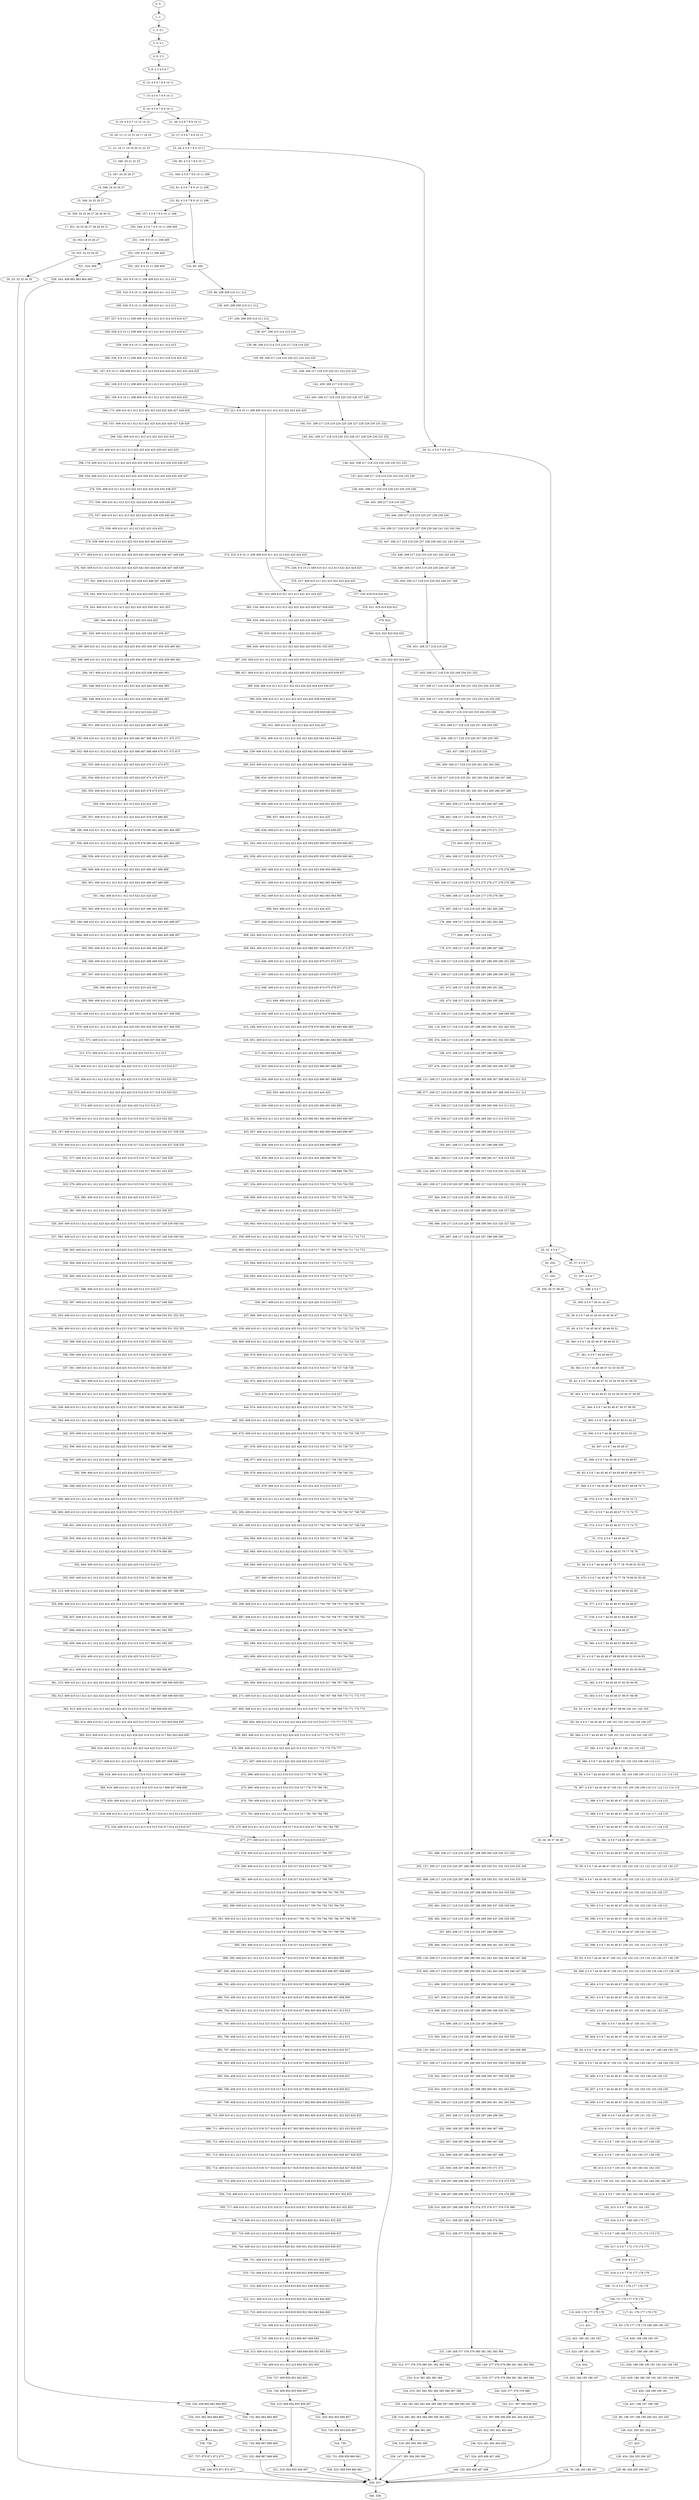 digraph G {
0[label="0, 0: "];
1[label="1, 1: "];
2[label="2, 3: 0 1 "];
3[label="3, 5: 0 1 "];
4[label="4, 6: 2 3 "];
5[label="5, 8: 2 3 4 5 6 7 "];
6[label="6, 13: 4 5 6 7 8 9 10 11 "];
7[label="7, 15: 4 5 6 7 8 9 10 11 "];
8[label="8, 16: 4 5 6 7 8 9 10 11 "];
9[label="9, 19: 4 5 6 7 12 13 14 15 "];
10[label="10, 20: 12 13 14 15 16 17 18 19 "];
11[label="11, 21: 16 17 18 19 20 21 22 23 "];
12[label="12, 346: 20 21 22 23 "];
13[label="13, 347: 24 25 26 27 "];
14[label="14, 348: 24 25 26 27 "];
15[label="15, 349: 24 25 26 27 "];
16[label="16, 350: 24 25 26 27 28 29 30 31 "];
17[label="17, 351: 24 25 26 27 28 29 30 31 "];
18[label="18, 352: 24 25 26 27 "];
19[label="19, 353: 32 33 34 35 "];
20[label="20, 25: 32 33 34 35 "];
21[label="21, 26: 4 5 6 7 8 9 10 11 "];
22[label="22, 27: 4 5 6 7 8 9 10 11 "];
23[label="23, 28: 4 5 6 7 8 9 10 11 "];
24[label="24, 31: 4 5 6 7 8 9 10 11 "];
25[label="25, 32: 4 5 6 7 "];
26[label="26, 354: "];
27[label="27, 355: "];
28[label="28, 356: 36 37 38 39 "];
29[label="29, 36: 36 37 38 39 "];
30[label="30, 37: 4 5 6 7 "];
31[label="31, 357: 4 5 6 7 "];
32[label="32, 358: 4 5 6 7 "];
33[label="33, 359: 4 5 6 7 40 41 42 43 "];
34[label="34, 39: 4 5 6 7 40 41 42 43 44 45 46 47 "];
35[label="35, 40: 4 5 6 7 44 45 46 47 48 49 50 51 "];
36[label="36, 360: 4 5 6 7 44 45 46 47 48 49 50 51 "];
37[label="37, 361: 4 5 6 7 44 45 46 47 "];
38[label="38, 362: 4 5 6 7 44 45 46 47 52 53 54 55 "];
39[label="39, 42: 4 5 6 7 44 45 46 47 52 53 54 55 56 57 58 59 "];
40[label="40, 363: 4 5 6 7 44 45 46 47 52 53 54 55 56 57 58 59 "];
41[label="41, 364: 4 5 6 7 44 45 46 47 56 57 58 59 "];
42[label="42, 365: 4 5 6 7 44 45 46 47 60 61 62 63 "];
43[label="43, 366: 4 5 6 7 44 45 46 47 60 61 62 63 "];
44[label="44, 367: 4 5 6 7 44 45 46 47 "];
45[label="45, 368: 4 5 6 7 44 45 46 47 64 65 66 67 "];
46[label="46, 45: 4 5 6 7 44 45 46 47 64 65 66 67 68 69 70 71 "];
47[label="47, 369: 4 5 6 7 44 45 46 47 64 65 66 67 68 69 70 71 "];
48[label="48, 370: 4 5 6 7 44 45 46 47 68 69 70 71 "];
49[label="49, 371: 4 5 6 7 44 45 46 47 72 73 74 75 "];
50[label="50, 372: 4 5 6 7 44 45 46 47 72 73 74 75 "];
51[label="51, 373: 4 5 6 7 44 45 46 47 "];
52[label="52, 374: 4 5 6 7 44 45 46 47 76 77 78 79 "];
53[label="53, 48: 4 5 6 7 44 45 46 47 76 77 78 79 80 81 82 83 "];
54[label="54, 375: 4 5 6 7 44 45 46 47 76 77 78 79 80 81 82 83 "];
55[label="55, 376: 4 5 6 7 44 45 46 47 80 81 82 83 "];
56[label="56, 377: 4 5 6 7 44 45 46 47 84 85 86 87 "];
57[label="57, 378: 4 5 6 7 44 45 46 47 84 85 86 87 "];
58[label="58, 379: 4 5 6 7 44 45 46 47 "];
59[label="59, 380: 4 5 6 7 44 45 46 47 88 89 90 91 "];
60[label="60, 51: 4 5 6 7 44 45 46 47 88 89 90 91 92 93 94 95 "];
61[label="61, 381: 4 5 6 7 44 45 46 47 88 89 90 91 92 93 94 95 "];
62[label="62, 382: 4 5 6 7 44 45 46 47 92 93 94 95 "];
63[label="63, 383: 4 5 6 7 44 45 46 47 96 97 98 99 "];
64[label="64, 53: 4 5 6 7 44 45 46 47 96 97 98 99 100 101 102 103 "];
65[label="65, 54: 4 5 6 7 44 45 46 47 100 101 102 103 104 105 106 107 "];
66[label="66, 384: 4 5 6 7 44 45 46 47 100 101 102 103 104 105 106 107 "];
67[label="67, 385: 4 5 6 7 44 45 46 47 100 101 102 103 "];
68[label="68, 386: 4 5 6 7 44 45 46 47 100 101 102 103 108 109 110 111 "];
69[label="69, 56: 4 5 6 7 44 45 46 47 100 101 102 103 108 109 110 111 112 113 114 115 "];
70[label="70, 387: 4 5 6 7 44 45 46 47 100 101 102 103 108 109 110 111 112 113 114 115 "];
71[label="71, 388: 4 5 6 7 44 45 46 47 100 101 102 103 112 113 114 115 "];
72[label="72, 389: 4 5 6 7 44 45 46 47 100 101 102 103 116 117 118 119 "];
73[label="73, 390: 4 5 6 7 44 45 46 47 100 101 102 103 116 117 118 119 "];
74[label="74, 391: 4 5 6 7 44 45 46 47 100 101 102 103 "];
75[label="75, 392: 4 5 6 7 44 45 46 47 100 101 102 103 120 121 122 123 "];
76[label="76, 59: 4 5 6 7 44 45 46 47 100 101 102 103 120 121 122 123 124 125 126 127 "];
77[label="77, 393: 4 5 6 7 44 45 46 47 100 101 102 103 120 121 122 123 124 125 126 127 "];
78[label="78, 394: 4 5 6 7 44 45 46 47 100 101 102 103 124 125 126 127 "];
79[label="79, 395: 4 5 6 7 44 45 46 47 100 101 102 103 128 129 130 131 "];
80[label="80, 396: 4 5 6 7 44 45 46 47 100 101 102 103 128 129 130 131 "];
81[label="81, 397: 4 5 6 7 44 45 46 47 100 101 102 103 "];
82[label="82, 398: 4 5 6 7 44 45 46 47 100 101 102 103 132 133 134 135 "];
83[label="83, 62: 4 5 6 7 44 45 46 47 100 101 102 103 132 133 134 135 136 137 138 139 "];
84[label="84, 399: 4 5 6 7 44 45 46 47 100 101 102 103 132 133 134 135 136 137 138 139 "];
85[label="85, 400: 4 5 6 7 44 45 46 47 100 101 102 103 136 137 138 139 "];
86[label="86, 401: 4 5 6 7 44 45 46 47 100 101 102 103 140 141 142 143 "];
87[label="87, 402: 4 5 6 7 44 45 46 47 100 101 102 103 140 141 142 143 "];
88[label="88, 403: 4 5 6 7 44 45 46 47 100 101 102 103 "];
89[label="89, 404: 4 5 6 7 44 45 46 47 100 101 102 103 144 145 146 147 "];
90[label="90, 65: 4 5 6 7 44 45 46 47 100 101 102 103 144 145 146 147 148 149 150 151 "];
91[label="91, 405: 4 5 6 7 44 45 46 47 100 101 102 103 144 145 146 147 148 149 150 151 "];
92[label="92, 406: 4 5 6 7 44 45 46 47 100 101 102 103 148 149 150 151 "];
93[label="93, 407: 4 5 6 7 44 45 46 47 100 101 102 103 152 153 154 155 "];
94[label="94, 408: 4 5 6 7 44 45 46 47 100 101 102 103 152 153 154 155 "];
95[label="95, 409: 4 5 6 7 44 45 46 47 100 101 102 103 "];
96[label="96, 410: 4 5 6 7 100 101 102 103 156 157 158 159 "];
97[label="97, 411: 4 5 6 7 100 101 102 103 156 157 158 159 "];
98[label="98, 412: 4 5 6 7 100 101 102 103 156 157 158 159 "];
99[label="99, 413: 4 5 6 7 100 101 102 103 160 161 162 163 "];
100[label="100, 69: 4 5 6 7 100 101 102 103 160 161 162 163 164 165 166 167 "];
101[label="101, 414: 4 5 6 7 100 101 102 103 164 165 166 167 "];
102[label="102, 415: 4 5 6 7 100 101 102 103 "];
103[label="103, 416: 4 5 6 7 168 169 170 171 "];
104[label="104, 71: 4 5 6 7 168 169 170 171 172 173 174 175 "];
105[label="105, 417: 4 5 6 7 172 173 174 175 "];
106[label="106, 418: 4 5 6 7 "];
107[label="107, 419: 4 5 6 7 176 177 178 179 "];
108[label="108, 72: 4 5 6 7 176 177 178 179 "];
109[label="109, 73: 176 177 178 179 "];
110[label="110, 420: 176 177 178 179 "];
111[label="111, 421: "];
112[label="112, 422: 180 181 182 183 "];
113[label="113, 423: 180 181 182 183 "];
114[label="114, 424: "];
115[label="115, 425: 184 185 186 187 "];
116[label="116, 79: 184 185 186 187 "];
117[label="117, 81: 176 177 178 179 "];
118[label="118, 83: 176 177 178 179 188 189 190 191 "];
119[label="119, 426: 188 189 190 191 "];
120[label="120, 427: 188 189 190 191 "];
121[label="121, 428: 188 189 190 191 192 193 194 195 "];
122[label="122, 429: 188 189 190 191 192 193 194 195 "];
123[label="123, 430: 188 189 190 191 "];
124[label="124, 431: 196 197 198 199 "];
125[label="125, 86: 196 197 198 199 200 201 202 203 "];
126[label="126, 432: 200 201 202 203 "];
127[label="127, 433: "];
128[label="128, 434: 204 205 206 207 "];
129[label="129, 88: 204 205 206 207 "];
130[label="130, 90: 4 5 6 7 8 9 10 11 "];
131[label="131, 340: 4 5 6 7 8 9 10 11 208 "];
132[label="132, 91: 4 5 6 7 8 9 10 11 208 "];
133[label="133, 92: 4 5 6 7 8 9 10 11 208 "];
134[label="134, 95: 208 "];
135[label="135, 96: 208 209 210 211 212 "];
136[label="136, 435: 208 209 210 211 212 "];
137[label="137, 436: 208 209 210 211 212 "];
138[label="138, 437: 208 213 214 215 216 "];
139[label="139, 98: 208 213 214 215 216 217 218 219 220 "];
140[label="140, 99: 208 217 218 219 220 221 222 223 224 "];
141[label="141, 438: 208 217 218 219 220 221 222 223 224 "];
142[label="142, 439: 208 217 218 219 220 "];
143[label="143, 440: 208 217 218 219 220 225 226 227 228 "];
144[label="144, 101: 208 217 218 219 220 225 226 227 228 229 230 231 232 "];
145[label="145, 441: 208 217 218 219 220 225 226 227 228 229 230 231 232 "];
146[label="146, 442: 208 217 218 219 220 229 230 231 232 "];
147[label="147, 443: 208 217 218 219 220 233 234 235 236 "];
148[label="148, 444: 208 217 218 219 220 233 234 235 236 "];
149[label="149, 445: 208 217 218 219 220 "];
150[label="150, 446: 208 217 218 219 220 237 238 239 240 "];
151[label="151, 104: 208 217 218 219 220 237 238 239 240 241 242 243 244 "];
152[label="152, 447: 208 217 218 219 220 237 238 239 240 241 242 243 244 "];
153[label="153, 448: 208 217 218 219 220 241 242 243 244 "];
154[label="154, 449: 208 217 218 219 220 245 246 247 248 "];
155[label="155, 450: 208 217 218 219 220 245 246 247 248 "];
156[label="156, 451: 208 217 218 219 220 "];
157[label="157, 452: 208 217 218 219 220 249 250 251 252 "];
158[label="158, 107: 208 217 218 219 220 249 250 251 252 253 254 255 256 "];
159[label="159, 453: 208 217 218 219 220 249 250 251 252 253 254 255 256 "];
160[label="160, 454: 208 217 218 219 220 253 254 255 256 "];
161[label="161, 455: 208 217 218 219 220 257 258 259 260 "];
162[label="162, 456: 208 217 218 219 220 257 258 259 260 "];
163[label="163, 457: 208 217 218 219 220 "];
164[label="164, 458: 208 217 218 219 220 261 262 263 264 "];
165[label="165, 110: 208 217 218 219 220 261 262 263 264 265 266 267 268 "];
166[label="166, 459: 208 217 218 219 220 261 262 263 264 265 266 267 268 "];
167[label="167, 460: 208 217 218 219 220 265 266 267 268 "];
168[label="168, 461: 208 217 218 219 220 269 270 271 272 "];
169[label="169, 462: 208 217 218 219 220 269 270 271 272 "];
170[label="170, 463: 208 217 218 219 220 "];
171[label="171, 464: 208 217 218 219 220 273 274 275 276 "];
172[label="172, 113: 208 217 218 219 220 273 274 275 276 277 278 279 280 "];
173[label="173, 465: 208 217 218 219 220 273 274 275 276 277 278 279 280 "];
174[label="174, 466: 208 217 218 219 220 277 278 279 280 "];
175[label="175, 467: 208 217 218 219 220 281 282 283 284 "];
176[label="176, 468: 208 217 218 219 220 281 282 283 284 "];
177[label="177, 469: 208 217 218 219 220 "];
178[label="178, 470: 208 217 218 219 220 285 286 287 288 "];
179[label="179, 116: 208 217 218 219 220 285 286 287 288 289 290 291 292 "];
180[label="180, 471: 208 217 218 219 220 285 286 287 288 289 290 291 292 "];
181[label="181, 472: 208 217 218 219 220 289 290 291 292 "];
182[label="182, 473: 208 217 218 219 220 293 294 295 296 "];
183[label="183, 118: 208 217 218 219 220 293 294 295 296 297 298 299 300 "];
184[label="184, 119: 208 217 218 219 220 297 298 299 300 301 302 303 304 "];
185[label="185, 474: 208 217 218 219 220 297 298 299 300 301 302 303 304 "];
186[label="186, 475: 208 217 218 219 220 297 298 299 300 "];
187[label="187, 476: 208 217 218 219 220 297 298 299 300 305 306 307 308 "];
188[label="188, 121: 208 217 218 219 220 297 298 299 300 305 306 307 308 309 310 311 312 "];
189[label="189, 477: 208 217 218 219 220 297 298 299 300 305 306 307 308 309 310 311 312 "];
190[label="190, 478: 208 217 218 219 220 297 298 299 300 309 310 311 312 "];
191[label="191, 479: 208 217 218 219 220 297 298 299 300 313 314 315 316 "];
192[label="192, 480: 208 217 218 219 220 297 298 299 300 313 314 315 316 "];
193[label="193, 481: 208 217 218 219 220 297 298 299 300 "];
194[label="194, 482: 208 217 218 219 220 297 298 299 300 317 318 319 320 "];
195[label="195, 124: 208 217 218 219 220 297 298 299 300 317 318 319 320 321 322 323 324 "];
196[label="196, 483: 208 217 218 219 220 297 298 299 300 317 318 319 320 321 322 323 324 "];
197[label="197, 484: 208 217 218 219 220 297 298 299 300 321 322 323 324 "];
198[label="198, 485: 208 217 218 219 220 297 298 299 300 325 326 327 328 "];
199[label="199, 486: 208 217 218 219 220 297 298 299 300 325 326 327 328 "];
200[label="200, 487: 208 217 218 219 220 297 298 299 300 "];
201[label="201, 488: 208 217 218 219 220 297 298 299 300 329 330 331 332 "];
202[label="202, 127: 208 217 218 219 220 297 298 299 300 329 330 331 332 333 334 335 336 "];
203[label="203, 489: 208 217 218 219 220 297 298 299 300 329 330 331 332 333 334 335 336 "];
204[label="204, 490: 208 217 218 219 220 297 298 299 300 333 334 335 336 "];
205[label="205, 491: 208 217 218 219 220 297 298 299 300 337 338 339 340 "];
206[label="206, 492: 208 217 218 219 220 297 298 299 300 337 338 339 340 "];
207[label="207, 493: 208 217 218 219 220 297 298 299 300 "];
208[label="208, 494: 208 217 218 219 220 297 298 299 300 341 342 343 344 "];
209[label="209, 130: 208 217 218 219 220 297 298 299 300 341 342 343 344 345 346 347 348 "];
210[label="210, 495: 208 217 218 219 220 297 298 299 300 341 342 343 344 345 346 347 348 "];
211[label="211, 496: 208 217 218 219 220 297 298 299 300 345 346 347 348 "];
212[label="212, 497: 208 217 218 219 220 297 298 299 300 349 350 351 352 "];
213[label="213, 498: 208 217 218 219 220 297 298 299 300 349 350 351 352 "];
214[label="214, 499: 208 217 218 219 220 297 298 299 300 "];
215[label="215, 500: 208 217 218 219 220 297 298 299 300 353 354 355 356 "];
216[label="216, 133: 208 217 218 219 220 297 298 299 300 353 354 355 356 357 358 359 360 "];
217[label="217, 501: 208 217 218 219 220 297 298 299 300 353 354 355 356 357 358 359 360 "];
218[label="218, 502: 208 217 218 219 220 297 298 299 300 357 358 359 360 "];
219[label="219, 503: 208 217 218 219 220 297 298 299 300 361 362 363 364 "];
220[label="220, 504: 208 217 218 219 220 297 298 299 300 361 362 363 364 "];
221[label="221, 505: 208 217 218 219 220 297 298 299 300 "];
222[label="222, 506: 208 297 298 299 300 365 366 367 368 "];
223[label="223, 507: 208 297 298 299 300 365 366 367 368 "];
224[label="224, 508: 208 297 298 299 300 365 366 367 368 "];
225[label="225, 509: 208 297 298 299 300 369 370 371 372 "];
226[label="226, 137: 208 297 298 299 300 369 370 371 372 373 374 375 376 "];
227[label="227, 341: 208 297 298 299 300 373 374 375 376 377 378 379 380 "];
228[label="228, 510: 208 297 298 299 300 373 374 375 376 377 378 379 380 "];
229[label="229, 511: 208 297 298 299 300 377 378 379 380 "];
230[label="230, 512: 208 377 378 379 380 381 382 383 384 "];
231[label="231, 139: 208 377 378 379 380 381 382 383 384 "];
232[label="232, 513: 377 378 379 380 381 382 383 384 "];
233[label="233, 514: 381 382 383 384 "];
234[label="234, 515: 381 382 383 384 385 386 387 388 "];
235[label="235, 144: 381 382 383 384 385 386 387 388 389 390 391 392 "];
236[label="236, 516: 381 382 383 384 389 390 391 392 "];
237[label="237, 517: 389 390 391 392 "];
238[label="238, 518: 393 394 395 396 "];
239[label="239, 147: 393 394 395 396 "];
240[label="240, 149: 377 378 379 380 381 382 383 384 "];
241[label="241, 519: 377 378 379 380 381 382 383 384 "];
242[label="242, 520: 377 378 379 380 "];
243[label="243, 521: 397 398 399 400 "];
244[label="244, 153: 397 398 399 400 401 402 403 404 "];
245[label="245, 522: 401 402 403 404 "];
246[label="246, 523: 401 402 403 404 "];
247[label="247, 524: 405 406 407 408 "];
248[label="248, 155: 405 406 407 408 "];
249[label="249, 157: 4 5 6 7 8 9 10 11 208 "];
250[label="250, 344: 4 5 6 7 8 9 10 11 208 409 "];
251[label="251, 158: 8 9 10 11 208 409 "];
252[label="252, 159: 8 9 10 11 208 409 "];
253[label="253, 162: 8 9 10 11 208 409 "];
254[label="254, 163: 8 9 10 11 208 409 410 411 412 413 "];
255[label="255, 525: 8 9 10 11 208 409 410 411 412 413 "];
256[label="256, 526: 8 9 10 11 208 409 410 411 412 413 "];
257[label="257, 527: 8 9 10 11 208 409 410 411 412 413 414 415 416 417 "];
258[label="258, 528: 8 9 10 11 208 409 410 411 412 413 414 415 416 417 "];
259[label="259, 529: 8 9 10 11 208 409 410 411 412 413 "];
260[label="260, 530: 8 9 10 11 208 409 410 411 412 413 418 419 420 421 "];
261[label="261, 167: 8 9 10 11 208 409 410 411 412 413 418 419 420 421 422 423 424 425 "];
262[label="262, 168: 8 9 10 11 208 409 410 411 412 413 422 423 424 425 "];
263[label="263, 169: 8 9 10 11 208 409 410 411 412 413 422 423 424 425 "];
264[label="264, 172: 409 410 411 412 413 422 423 424 425 426 427 428 429 "];
265[label="265, 531: 409 410 411 412 413 422 423 424 425 426 427 428 429 "];
266[label="266, 532: 409 410 411 412 413 422 423 424 425 "];
267[label="267, 533: 409 410 411 412 413 422 423 424 425 430 431 432 433 "];
268[label="268, 174: 409 410 411 412 413 422 423 424 425 430 431 432 433 434 435 436 437 "];
269[label="269, 534: 409 410 411 412 413 422 423 424 425 430 431 432 433 434 435 436 437 "];
270[label="270, 535: 409 410 411 412 413 422 423 424 425 434 435 436 437 "];
271[label="271, 536: 409 410 411 412 413 422 423 424 425 438 439 440 441 "];
272[label="272, 537: 409 410 411 412 413 422 423 424 425 438 439 440 441 "];
273[label="273, 538: 409 410 411 412 413 422 423 424 425 "];
274[label="274, 539: 409 410 411 412 413 422 423 424 425 442 443 444 445 "];
275[label="275, 177: 409 410 411 412 413 422 423 424 425 442 443 444 445 446 447 448 449 "];
276[label="276, 540: 409 410 411 412 413 422 423 424 425 442 443 444 445 446 447 448 449 "];
277[label="277, 541: 409 410 411 412 413 422 423 424 425 446 447 448 449 "];
278[label="278, 542: 409 410 411 412 413 422 423 424 425 450 451 452 453 "];
279[label="279, 543: 409 410 411 412 413 422 423 424 425 450 451 452 453 "];
280[label="280, 544: 409 410 411 412 413 422 423 424 425 "];
281[label="281, 545: 409 410 411 412 413 422 423 424 425 454 455 456 457 "];
282[label="282, 180: 409 410 411 412 413 422 423 424 425 454 455 456 457 458 459 460 461 "];
283[label="283, 546: 409 410 411 412 413 422 423 424 425 454 455 456 457 458 459 460 461 "];
284[label="284, 547: 409 410 411 412 413 422 423 424 425 458 459 460 461 "];
285[label="285, 548: 409 410 411 412 413 422 423 424 425 462 463 464 465 "];
286[label="286, 549: 409 410 411 412 413 422 423 424 425 462 463 464 465 "];
287[label="287, 550: 409 410 411 412 413 422 423 424 425 "];
288[label="288, 551: 409 410 411 412 413 422 423 424 425 466 467 468 469 "];
289[label="289, 183: 409 410 411 412 413 422 423 424 425 466 467 468 469 470 471 472 473 "];
290[label="290, 552: 409 410 411 412 413 422 423 424 425 466 467 468 469 470 471 472 473 "];
291[label="291, 553: 409 410 411 412 413 422 423 424 425 470 471 472 473 "];
292[label="292, 554: 409 410 411 412 413 422 423 424 425 474 475 476 477 "];
293[label="293, 555: 409 410 411 412 413 422 423 424 425 474 475 476 477 "];
294[label="294, 556: 409 410 411 412 413 422 423 424 425 "];
295[label="295, 557: 409 410 411 412 413 422 423 424 425 478 479 480 481 "];
296[label="296, 186: 409 410 411 412 413 422 423 424 425 478 479 480 481 482 483 484 485 "];
297[label="297, 558: 409 410 411 412 413 422 423 424 425 478 479 480 481 482 483 484 485 "];
298[label="298, 559: 409 410 411 412 413 422 423 424 425 482 483 484 485 "];
299[label="299, 560: 409 410 411 412 413 422 423 424 425 486 487 488 489 "];
300[label="300, 561: 409 410 411 412 413 422 423 424 425 486 487 488 489 "];
301[label="301, 562: 409 410 411 412 413 422 423 424 425 "];
302[label="302, 563: 409 410 411 412 413 422 423 424 425 490 491 492 493 "];
303[label="303, 189: 409 410 411 412 413 422 423 424 425 490 491 492 493 494 495 496 497 "];
304[label="304, 564: 409 410 411 412 413 422 423 424 425 490 491 492 493 494 495 496 497 "];
305[label="305, 565: 409 410 411 412 413 422 423 424 425 494 495 496 497 "];
306[label="306, 566: 409 410 411 412 413 422 423 424 425 498 499 500 501 "];
307[label="307, 567: 409 410 411 412 413 422 423 424 425 498 499 500 501 "];
308[label="308, 568: 409 410 411 412 413 422 423 424 425 "];
309[label="309, 569: 409 410 411 412 413 422 423 424 425 502 503 504 505 "];
310[label="310, 192: 409 410 411 412 413 422 423 424 425 502 503 504 505 506 507 508 509 "];
311[label="311, 570: 409 410 411 412 413 422 423 424 425 502 503 504 505 506 507 508 509 "];
312[label="312, 571: 409 410 411 412 413 422 423 424 425 506 507 508 509 "];
313[label="313, 572: 409 410 411 412 413 422 423 424 425 510 511 512 513 "];
314[label="314, 194: 409 410 411 412 413 422 423 424 425 510 511 512 513 514 515 516 517 "];
315[label="315, 195: 409 410 411 412 413 422 423 424 425 514 515 516 517 518 519 520 521 "];
316[label="316, 573: 409 410 411 412 413 422 423 424 425 514 515 516 517 518 519 520 521 "];
317[label="317, 574: 409 410 411 412 413 422 423 424 425 514 515 516 517 "];
318[label="318, 575: 409 410 411 412 413 422 423 424 425 514 515 516 517 522 523 524 525 "];
319[label="319, 197: 409 410 411 412 413 422 423 424 425 514 515 516 517 522 523 524 525 526 527 528 529 "];
320[label="320, 576: 409 410 411 412 413 422 423 424 425 514 515 516 517 522 523 524 525 526 527 528 529 "];
321[label="321, 577: 409 410 411 412 413 422 423 424 425 514 515 516 517 526 527 528 529 "];
322[label="322, 578: 409 410 411 412 413 422 423 424 425 514 515 516 517 530 531 532 533 "];
323[label="323, 579: 409 410 411 412 413 422 423 424 425 514 515 516 517 530 531 532 533 "];
324[label="324, 580: 409 410 411 412 413 422 423 424 425 514 515 516 517 "];
325[label="325, 581: 409 410 411 412 413 422 423 424 425 514 515 516 517 534 535 536 537 "];
326[label="326, 200: 409 410 411 412 413 422 423 424 425 514 515 516 517 534 535 536 537 538 539 540 541 "];
327[label="327, 582: 409 410 411 412 413 422 423 424 425 514 515 516 517 534 535 536 537 538 539 540 541 "];
328[label="328, 583: 409 410 411 412 413 422 423 424 425 514 515 516 517 538 539 540 541 "];
329[label="329, 584: 409 410 411 412 413 422 423 424 425 514 515 516 517 542 543 544 545 "];
330[label="330, 585: 409 410 411 412 413 422 423 424 425 514 515 516 517 542 543 544 545 "];
331[label="331, 586: 409 410 411 412 413 422 423 424 425 514 515 516 517 "];
332[label="332, 587: 409 410 411 412 413 422 423 424 425 514 515 516 517 546 547 548 549 "];
333[label="333, 203: 409 410 411 412 413 422 423 424 425 514 515 516 517 546 547 548 549 550 551 552 553 "];
334[label="334, 588: 409 410 411 412 413 422 423 424 425 514 515 516 517 546 547 548 549 550 551 552 553 "];
335[label="335, 589: 409 410 411 412 413 422 423 424 425 514 515 516 517 550 551 552 553 "];
336[label="336, 590: 409 410 411 412 413 422 423 424 425 514 515 516 517 554 555 556 557 "];
337[label="337, 591: 409 410 411 412 413 422 423 424 425 514 515 516 517 554 555 556 557 "];
338[label="338, 592: 409 410 411 412 413 422 423 424 425 514 515 516 517 "];
339[label="339, 593: 409 410 411 412 413 422 423 424 425 514 515 516 517 558 559 560 561 "];
340[label="340, 206: 409 410 411 412 413 422 423 424 425 514 515 516 517 558 559 560 561 562 563 564 565 "];
341[label="341, 594: 409 410 411 412 413 422 423 424 425 514 515 516 517 558 559 560 561 562 563 564 565 "];
342[label="342, 595: 409 410 411 412 413 422 423 424 425 514 515 516 517 562 563 564 565 "];
343[label="343, 596: 409 410 411 412 413 422 423 424 425 514 515 516 517 566 567 568 569 "];
344[label="344, 597: 409 410 411 412 413 422 423 424 425 514 515 516 517 566 567 568 569 "];
345[label="345, 598: 409 410 411 412 413 422 423 424 425 514 515 516 517 "];
346[label="346, 599: 409 410 411 412 413 422 423 424 425 514 515 516 517 570 571 572 573 "];
347[label="347, 209: 409 410 411 412 413 422 423 424 425 514 515 516 517 570 571 572 573 574 575 576 577 "];
348[label="348, 600: 409 410 411 412 413 422 423 424 425 514 515 516 517 570 571 572 573 574 575 576 577 "];
349[label="349, 601: 409 410 411 412 413 422 423 424 425 514 515 516 517 574 575 576 577 "];
350[label="350, 602: 409 410 411 412 413 422 423 424 425 514 515 516 517 578 579 580 581 "];
351[label="351, 603: 409 410 411 412 413 422 423 424 425 514 515 516 517 578 579 580 581 "];
352[label="352, 604: 409 410 411 412 413 422 423 424 425 514 515 516 517 "];
353[label="353, 605: 409 410 411 412 413 422 423 424 425 514 515 516 517 582 583 584 585 "];
354[label="354, 212: 409 410 411 412 413 422 423 424 425 514 515 516 517 582 583 584 585 586 587 588 589 "];
355[label="355, 606: 409 410 411 412 413 422 423 424 425 514 515 516 517 582 583 584 585 586 587 588 589 "];
356[label="356, 607: 409 410 411 412 413 422 423 424 425 514 515 516 517 586 587 588 589 "];
357[label="357, 608: 409 410 411 412 413 422 423 424 425 514 515 516 517 590 591 592 593 "];
358[label="358, 609: 409 410 411 412 413 422 423 424 425 514 515 516 517 590 591 592 593 "];
359[label="359, 610: 409 410 411 412 413 422 423 424 425 514 515 516 517 "];
360[label="360, 611: 409 410 411 412 413 422 423 424 425 514 515 516 517 594 595 596 597 "];
361[label="361, 215: 409 410 411 412 413 422 423 424 425 514 515 516 517 594 595 596 597 598 599 600 601 "];
362[label="362, 612: 409 410 411 412 413 422 423 424 425 514 515 516 517 594 595 596 597 598 599 600 601 "];
363[label="363, 613: 409 410 411 412 413 422 423 424 425 514 515 516 517 598 599 600 601 "];
364[label="364, 614: 409 410 411 412 413 422 423 424 425 514 515 516 517 602 603 604 605 "];
365[label="365, 615: 409 410 411 412 413 422 423 424 425 514 515 516 517 602 603 604 605 "];
366[label="366, 616: 409 410 411 412 413 422 423 424 425 514 515 516 517 "];
367[label="367, 617: 409 410 411 412 413 514 515 516 517 606 607 608 609 "];
368[label="368, 618: 409 410 411 412 413 514 515 516 517 606 607 608 609 "];
369[label="369, 619: 409 410 411 412 413 514 515 516 517 606 607 608 609 "];
370[label="370, 620: 409 410 411 412 413 514 515 516 517 610 611 612 613 "];
371[label="371, 219: 409 410 411 412 413 514 515 516 517 610 611 612 613 614 615 616 617 "];
372[label="372, 220: 409 410 411 412 413 514 515 516 517 614 615 616 617 "];
373[label="373, 221: 8 9 10 11 208 409 410 411 412 413 422 423 424 425 "];
374[label="374, 223: 8 9 10 11 208 409 410 411 412 413 422 423 424 425 "];
375[label="375, 226: 8 9 10 11 409 410 411 412 413 422 423 424 425 "];
376[label="376, 227: 409 410 411 412 413 422 423 424 425 "];
377[label="377, 230: 618 619 620 621 "];
378[label="378, 621: 618 619 620 621 "];
379[label="379, 622: "];
380[label="380, 623: 622 623 624 625 "];
381[label="381, 232: 622 623 624 625 "];
382[label="382, 233: 409 410 411 412 413 422 423 424 425 "];
383[label="383, 234: 409 410 411 412 413 422 423 424 425 626 627 628 629 "];
384[label="384, 624: 409 410 411 412 413 422 423 424 425 626 627 628 629 "];
385[label="385, 625: 409 410 411 412 413 422 423 424 425 "];
386[label="386, 626: 409 410 411 412 413 422 423 424 425 630 631 632 633 "];
387[label="387, 236: 409 410 411 412 413 422 423 424 425 630 631 632 633 634 635 636 637 "];
388[label="388, 627: 409 410 411 412 413 422 423 424 425 630 631 632 633 634 635 636 637 "];
389[label="389, 628: 409 410 411 412 413 422 423 424 425 634 635 636 637 "];
390[label="390, 629: 409 410 411 412 413 422 423 424 425 638 639 640 641 "];
391[label="391, 630: 409 410 411 412 413 422 423 424 425 638 639 640 641 "];
392[label="392, 631: 409 410 411 412 413 422 423 424 425 "];
393[label="393, 632: 409 410 411 412 413 422 423 424 425 642 643 644 645 "];
394[label="394, 239: 409 410 411 412 413 422 423 424 425 642 643 644 645 646 647 648 649 "];
395[label="395, 633: 409 410 411 412 413 422 423 424 425 642 643 644 645 646 647 648 649 "];
396[label="396, 634: 409 410 411 412 413 422 423 424 425 646 647 648 649 "];
397[label="397, 635: 409 410 411 412 413 422 423 424 425 650 651 652 653 "];
398[label="398, 636: 409 410 411 412 413 422 423 424 425 650 651 652 653 "];
399[label="399, 637: 409 410 411 412 413 422 423 424 425 "];
400[label="400, 638: 409 410 411 412 413 422 423 424 425 654 655 656 657 "];
401[label="401, 242: 409 410 411 412 413 422 423 424 425 654 655 656 657 658 659 660 661 "];
402[label="402, 639: 409 410 411 412 413 422 423 424 425 654 655 656 657 658 659 660 661 "];
403[label="403, 640: 409 410 411 412 413 422 423 424 425 658 659 660 661 "];
404[label="404, 641: 409 410 411 412 413 422 423 424 425 662 663 664 665 "];
405[label="405, 642: 409 410 411 412 413 422 423 424 425 662 663 664 665 "];
406[label="406, 643: 409 410 411 412 413 422 423 424 425 "];
407[label="407, 644: 409 410 411 412 413 422 423 424 425 666 667 668 669 "];
408[label="408, 245: 409 410 411 412 413 422 423 424 425 666 667 668 669 670 671 672 673 "];
409[label="409, 645: 409 410 411 412 413 422 423 424 425 666 667 668 669 670 671 672 673 "];
410[label="410, 646: 409 410 411 412 413 422 423 424 425 670 671 672 673 "];
411[label="411, 647: 409 410 411 412 413 422 423 424 425 674 675 676 677 "];
412[label="412, 648: 409 410 411 412 413 422 423 424 425 674 675 676 677 "];
413[label="413, 649: 409 410 411 412 413 422 423 424 425 "];
414[label="414, 650: 409 410 411 412 413 422 423 424 425 678 679 680 681 "];
415[label="415, 248: 409 410 411 412 413 422 423 424 425 678 679 680 681 682 683 684 685 "];
416[label="416, 651: 409 410 411 412 413 422 423 424 425 678 679 680 681 682 683 684 685 "];
417[label="417, 652: 409 410 411 412 413 422 423 424 425 682 683 684 685 "];
418[label="418, 653: 409 410 411 412 413 422 423 424 425 686 687 688 689 "];
419[label="419, 654: 409 410 411 412 413 422 423 424 425 686 687 688 689 "];
420[label="420, 655: 409 410 411 412 413 422 423 424 425 "];
421[label="421, 656: 409 410 411 412 413 422 423 424 425 690 691 692 693 "];
422[label="422, 251: 409 410 411 412 413 422 423 424 425 690 691 692 693 694 695 696 697 "];
423[label="423, 657: 409 410 411 412 413 422 423 424 425 690 691 692 693 694 695 696 697 "];
424[label="424, 658: 409 410 411 412 413 422 423 424 425 694 695 696 697 "];
425[label="425, 659: 409 410 411 412 413 422 423 424 425 698 699 700 701 "];
426[label="426, 253: 409 410 411 412 413 422 423 424 425 514 515 516 517 698 699 700 701 "];
427[label="427, 254: 409 410 411 412 413 422 423 424 425 514 515 516 517 702 703 704 705 "];
428[label="428, 660: 409 410 411 412 413 422 423 424 425 514 515 516 517 702 703 704 705 "];
429[label="429, 661: 409 410 411 412 413 422 423 424 425 514 515 516 517 "];
430[label="430, 662: 409 410 411 412 413 422 423 424 425 514 515 516 517 706 707 708 709 "];
431[label="431, 256: 409 410 411 412 413 422 423 424 425 514 515 516 517 706 707 708 709 710 711 712 713 "];
432[label="432, 663: 409 410 411 412 413 422 423 424 425 514 515 516 517 706 707 708 709 710 711 712 713 "];
433[label="433, 664: 409 410 411 412 413 422 423 424 425 514 515 516 517 710 711 712 713 "];
434[label="434, 665: 409 410 411 412 413 422 423 424 425 514 515 516 517 714 715 716 717 "];
435[label="435, 666: 409 410 411 412 413 422 423 424 425 514 515 516 517 714 715 716 717 "];
436[label="436, 667: 409 410 411 412 413 422 423 424 425 514 515 516 517 "];
437[label="437, 668: 409 410 411 412 413 422 423 424 425 514 515 516 517 718 719 720 721 "];
438[label="438, 259: 409 410 411 412 413 422 423 424 425 514 515 516 517 718 719 720 721 722 723 724 725 "];
439[label="439, 669: 409 410 411 412 413 422 423 424 425 514 515 516 517 718 719 720 721 722 723 724 725 "];
440[label="440, 670: 409 410 411 412 413 422 423 424 425 514 515 516 517 722 723 724 725 "];
441[label="441, 671: 409 410 411 412 413 422 423 424 425 514 515 516 517 726 727 728 729 "];
442[label="442, 672: 409 410 411 412 413 422 423 424 425 514 515 516 517 726 727 728 729 "];
443[label="443, 673: 409 410 411 412 413 422 423 424 425 514 515 516 517 "];
444[label="444, 674: 409 410 411 412 413 422 423 424 425 514 515 516 517 730 731 732 733 "];
445[label="445, 262: 409 410 411 412 413 422 423 424 425 514 515 516 517 730 731 732 733 734 735 736 737 "];
446[label="446, 675: 409 410 411 412 413 422 423 424 425 514 515 516 517 730 731 732 733 734 735 736 737 "];
447[label="447, 676: 409 410 411 412 413 422 423 424 425 514 515 516 517 734 735 736 737 "];
448[label="448, 677: 409 410 411 412 413 422 423 424 425 514 515 516 517 738 739 740 741 "];
449[label="449, 678: 409 410 411 412 413 422 423 424 425 514 515 516 517 738 739 740 741 "];
450[label="450, 679: 409 410 411 412 413 422 423 424 425 514 515 516 517 "];
451[label="451, 680: 409 410 411 412 413 422 423 424 425 514 515 516 517 742 743 744 745 "];
452[label="452, 265: 409 410 411 412 413 422 423 424 425 514 515 516 517 742 743 744 745 746 747 748 749 "];
453[label="453, 681: 409 410 411 412 413 422 423 424 425 514 515 516 517 742 743 744 745 746 747 748 749 "];
454[label="454, 682: 409 410 411 412 413 422 423 424 425 514 515 516 517 746 747 748 749 "];
455[label="455, 683: 409 410 411 412 413 422 423 424 425 514 515 516 517 750 751 752 753 "];
456[label="456, 684: 409 410 411 412 413 422 423 424 425 514 515 516 517 750 751 752 753 "];
457[label="457, 685: 409 410 411 412 413 422 423 424 425 514 515 516 517 "];
458[label="458, 686: 409 410 411 412 413 422 423 424 425 514 515 516 517 754 755 756 757 "];
459[label="459, 268: 409 410 411 412 413 422 423 424 425 514 515 516 517 754 755 756 757 758 759 760 761 "];
460[label="460, 687: 409 410 411 412 413 422 423 424 425 514 515 516 517 754 755 756 757 758 759 760 761 "];
461[label="461, 688: 409 410 411 412 413 422 423 424 425 514 515 516 517 758 759 760 761 "];
462[label="462, 689: 409 410 411 412 413 422 423 424 425 514 515 516 517 762 763 764 765 "];
463[label="463, 690: 409 410 411 412 413 422 423 424 425 514 515 516 517 762 763 764 765 "];
464[label="464, 691: 409 410 411 412 413 422 423 424 425 514 515 516 517 "];
465[label="465, 692: 409 410 411 412 413 422 423 424 425 514 515 516 517 766 767 768 769 "];
466[label="466, 271: 409 410 411 412 413 422 423 424 425 514 515 516 517 766 767 768 769 770 771 772 773 "];
467[label="467, 693: 409 410 411 412 413 422 423 424 425 514 515 516 517 766 767 768 769 770 771 772 773 "];
468[label="468, 694: 409 410 411 412 413 422 423 424 425 514 515 516 517 770 771 772 773 "];
469[label="469, 695: 409 410 411 412 413 422 423 424 425 514 515 516 517 774 775 776 777 "];
470[label="470, 696: 409 410 411 412 413 422 423 424 425 514 515 516 517 774 775 776 777 "];
471[label="471, 697: 409 410 411 412 413 422 423 424 425 514 515 516 517 "];
472[label="472, 698: 409 410 411 412 413 514 515 516 517 778 779 780 781 "];
473[label="473, 699: 409 410 411 412 413 514 515 516 517 778 779 780 781 "];
474[label="474, 700: 409 410 411 412 413 514 515 516 517 778 779 780 781 "];
475[label="475, 701: 409 410 411 412 413 514 515 516 517 782 783 784 785 "];
476[label="476, 275: 409 410 411 412 413 514 515 516 517 614 615 616 617 782 783 784 785 "];
477[label="477, 277: 409 410 411 412 413 514 515 516 517 614 615 616 617 "];
478[label="478, 278: 409 410 411 412 413 514 515 516 517 614 615 616 617 786 787 "];
479[label="479, 280: 409 410 411 412 413 514 515 516 517 614 615 616 617 786 787 "];
480[label="480, 281: 409 410 411 412 413 514 515 516 517 614 615 616 617 788 789 "];
481[label="481, 283: 409 410 411 412 413 514 515 516 517 614 615 616 617 788 789 790 791 792 793 "];
482[label="482, 289: 409 410 411 412 413 514 515 516 517 614 615 616 617 790 791 792 793 794 795 "];
483[label="483, 291: 409 410 411 412 413 514 515 516 517 614 615 616 617 790 791 792 793 794 795 796 797 798 799 "];
484[label="484, 292: 409 410 411 412 413 514 515 516 517 614 615 616 617 794 795 796 797 798 799 "];
485[label="485, 293: 409 410 411 412 413 514 515 516 517 614 615 616 617 800 801 "];
486[label="486, 295: 409 410 411 412 413 514 515 516 517 614 615 616 617 800 801 802 803 804 805 "];
487[label="487, 300: 409 410 411 412 413 514 515 516 517 614 615 616 617 802 803 804 805 806 807 808 809 "];
488[label="488, 702: 409 410 411 412 413 514 515 516 517 614 615 616 617 802 803 804 805 806 807 808 809 "];
489[label="489, 703: 409 410 411 412 413 514 515 516 517 614 615 616 617 802 803 804 805 806 807 808 809 "];
490[label="490, 704: 409 410 411 412 413 514 515 516 517 614 615 616 617 802 803 804 805 810 811 812 813 "];
491[label="491, 705: 409 410 411 412 413 514 515 516 517 614 615 616 617 802 803 804 805 810 811 812 813 "];
492[label="492, 706: 409 410 411 412 413 514 515 516 517 614 615 616 617 802 803 804 805 810 811 812 813 "];
493[label="493, 707: 409 410 411 412 413 514 515 516 517 614 615 616 617 802 803 804 805 814 815 816 817 "];
494[label="494, 303: 409 410 411 412 413 514 515 516 517 614 615 616 617 802 803 804 805 814 815 816 817 "];
495[label="495, 304: 409 410 411 412 413 514 515 516 517 614 615 616 617 802 803 804 805 818 819 820 821 "];
496[label="496, 708: 409 410 411 412 413 514 515 516 517 614 615 616 617 802 803 804 805 818 819 820 821 "];
497[label="497, 709: 409 410 411 412 413 514 515 516 517 614 615 616 617 802 803 804 805 818 819 820 821 "];
498[label="498, 710: 409 410 411 412 413 514 515 516 517 614 615 616 617 802 803 804 805 818 819 820 821 822 823 824 825 "];
499[label="499, 711: 409 410 411 412 413 514 515 516 517 614 615 616 617 802 803 804 805 818 819 820 821 822 823 824 825 "];
500[label="500, 712: 409 410 411 412 413 514 515 516 517 614 615 616 617 802 803 804 805 818 819 820 821 822 823 824 825 "];
501[label="501, 713: 409 410 411 412 413 514 515 516 517 614 615 616 617 818 819 820 821 822 823 824 825 826 827 828 829 "];
502[label="502, 714: 409 410 411 412 413 514 515 516 517 614 615 616 617 818 819 820 821 822 823 824 825 826 827 828 829 "];
503[label="503, 715: 409 410 411 412 413 514 515 516 517 614 615 616 617 818 819 820 821 822 823 824 825 "];
504[label="504, 716: 409 410 411 412 413 514 515 516 517 614 615 616 617 818 819 820 821 830 831 832 833 "];
505[label="505, 717: 409 410 411 412 413 514 515 516 517 614 615 616 617 818 819 820 821 830 831 832 833 "];
506[label="506, 718: 409 410 411 412 413 514 515 516 517 818 819 820 821 830 831 832 833 "];
507[label="507, 719: 409 410 411 412 413 818 819 820 821 830 831 832 833 834 835 836 837 "];
508[label="508, 720: 409 410 411 412 413 818 819 820 821 830 831 832 833 834 835 836 837 "];
509[label="509, 721: 409 410 411 412 413 818 819 820 821 830 831 832 833 "];
510[label="510, 722: 409 410 411 412 413 818 819 820 821 838 839 840 841 "];
511[label="511, 310: 409 410 411 412 413 818 819 820 821 838 839 840 841 "];
512[label="512, 311: 409 410 411 412 413 818 819 820 821 842 843 844 845 "];
513[label="513, 723: 409 410 411 412 413 818 819 820 821 842 843 844 845 "];
514[label="514, 724: 409 410 411 412 413 818 819 820 821 "];
515[label="515, 725: 409 410 411 412 413 846 847 848 849 "];
516[label="516, 313: 409 410 411 412 413 846 847 848 849 850 851 852 853 "];
517[label="517, 726: 409 410 411 412 413 850 851 852 853 "];
518[label="518, 727: 409 850 851 852 853 "];
519[label="519, 728: 409 854 855 856 857 "];
520[label="520, 315: 409 854 855 856 857 "];
521[label="521, 319: 854 855 856 857 "];
522[label="522, 320: 854 855 856 857 "];
523[label="523, 729: 854 855 856 857 "];
524[label="524, 730: "];
525[label="525, 731: 858 859 860 861 "];
526[label="526, 323: 858 859 860 861 "];
527[label="527, 324: 409 "];
528[label="528, 343: 409 862 863 864 865 "];
529[label="529, 326: 409 862 863 864 865 "];
530[label="530, 732: 862 863 864 865 "];
531[label="531, 733: 862 863 864 865 "];
532[label="532, 734: 866 867 868 869 "];
533[label="533, 332: 866 867 868 869 "];
534[label="534, 333: 862 863 864 865 "];
535[label="535, 735: 862 863 864 865 "];
536[label="536, 736: "];
537[label="537, 737: 870 871 872 873 "];
538[label="538, 336: 870 871 872 873 "];
539[label="539, 337: "];
540[label="540, 338: "];
0->1 ;
1->2 ;
2->3 ;
3->4 ;
4->5 ;
5->6 ;
6->7 ;
7->8 ;
8->9 ;
8->21 ;
9->10 ;
10->11 ;
11->12 ;
12->13 ;
13->14 ;
14->15 ;
15->16 ;
16->17 ;
17->18 ;
18->19 ;
19->20 ;
20->539 ;
21->22 ;
22->23 ;
23->24 ;
23->130 ;
24->25 ;
25->26 ;
25->30 ;
26->27 ;
27->28 ;
28->29 ;
29->539 ;
30->31 ;
31->32 ;
32->33 ;
33->34 ;
34->35 ;
35->36 ;
36->37 ;
37->38 ;
38->39 ;
39->40 ;
40->41 ;
41->42 ;
42->43 ;
43->44 ;
44->45 ;
45->46 ;
46->47 ;
47->48 ;
48->49 ;
49->50 ;
50->51 ;
51->52 ;
52->53 ;
53->54 ;
54->55 ;
55->56 ;
56->57 ;
57->58 ;
58->59 ;
59->60 ;
60->61 ;
61->62 ;
62->63 ;
63->64 ;
64->65 ;
65->66 ;
66->67 ;
67->68 ;
68->69 ;
69->70 ;
70->71 ;
71->72 ;
72->73 ;
73->74 ;
74->75 ;
75->76 ;
76->77 ;
77->78 ;
78->79 ;
79->80 ;
80->81 ;
81->82 ;
82->83 ;
83->84 ;
84->85 ;
85->86 ;
86->87 ;
87->88 ;
88->89 ;
89->90 ;
90->91 ;
91->92 ;
92->93 ;
93->94 ;
94->95 ;
95->96 ;
96->97 ;
97->98 ;
98->99 ;
99->100 ;
100->101 ;
101->102 ;
102->103 ;
103->104 ;
104->105 ;
105->106 ;
106->107 ;
107->108 ;
108->109 ;
109->110 ;
109->117 ;
110->111 ;
111->112 ;
112->113 ;
113->114 ;
114->115 ;
115->116 ;
116->539 ;
117->118 ;
118->119 ;
119->120 ;
120->121 ;
121->122 ;
122->123 ;
123->124 ;
124->125 ;
125->126 ;
126->127 ;
127->128 ;
128->129 ;
129->539 ;
130->131 ;
131->132 ;
132->133 ;
133->134 ;
133->249 ;
134->135 ;
135->136 ;
136->137 ;
137->138 ;
138->139 ;
139->140 ;
140->141 ;
141->142 ;
142->143 ;
143->144 ;
144->145 ;
145->146 ;
146->147 ;
147->148 ;
148->149 ;
149->150 ;
150->151 ;
151->152 ;
152->153 ;
153->154 ;
154->155 ;
155->156 ;
156->157 ;
157->158 ;
158->159 ;
159->160 ;
160->161 ;
161->162 ;
162->163 ;
163->164 ;
164->165 ;
165->166 ;
166->167 ;
167->168 ;
168->169 ;
169->170 ;
170->171 ;
171->172 ;
172->173 ;
173->174 ;
174->175 ;
175->176 ;
176->177 ;
177->178 ;
178->179 ;
179->180 ;
180->181 ;
181->182 ;
182->183 ;
183->184 ;
184->185 ;
185->186 ;
186->187 ;
187->188 ;
188->189 ;
189->190 ;
190->191 ;
191->192 ;
192->193 ;
193->194 ;
194->195 ;
195->196 ;
196->197 ;
197->198 ;
198->199 ;
199->200 ;
200->201 ;
201->202 ;
202->203 ;
203->204 ;
204->205 ;
205->206 ;
206->207 ;
207->208 ;
208->209 ;
209->210 ;
210->211 ;
211->212 ;
212->213 ;
213->214 ;
214->215 ;
215->216 ;
216->217 ;
217->218 ;
218->219 ;
219->220 ;
220->221 ;
221->222 ;
222->223 ;
223->224 ;
224->225 ;
225->226 ;
226->227 ;
227->228 ;
228->229 ;
229->230 ;
230->231 ;
231->232 ;
231->240 ;
232->233 ;
233->234 ;
234->235 ;
235->236 ;
236->237 ;
237->238 ;
238->239 ;
239->539 ;
240->241 ;
241->242 ;
242->243 ;
243->244 ;
244->245 ;
245->246 ;
246->247 ;
247->248 ;
248->539 ;
249->250 ;
250->251 ;
251->252 ;
252->253 ;
252->527 ;
253->254 ;
254->255 ;
255->256 ;
256->257 ;
257->258 ;
258->259 ;
259->260 ;
260->261 ;
261->262 ;
262->263 ;
263->264 ;
263->373 ;
264->265 ;
265->266 ;
266->267 ;
267->268 ;
268->269 ;
269->270 ;
270->271 ;
271->272 ;
272->273 ;
273->274 ;
274->275 ;
275->276 ;
276->277 ;
277->278 ;
278->279 ;
279->280 ;
280->281 ;
281->282 ;
282->283 ;
283->284 ;
284->285 ;
285->286 ;
286->287 ;
287->288 ;
288->289 ;
289->290 ;
290->291 ;
291->292 ;
292->293 ;
293->294 ;
294->295 ;
295->296 ;
296->297 ;
297->298 ;
298->299 ;
299->300 ;
300->301 ;
301->302 ;
302->303 ;
303->304 ;
304->305 ;
305->306 ;
306->307 ;
307->308 ;
308->309 ;
309->310 ;
310->311 ;
311->312 ;
312->313 ;
313->314 ;
314->315 ;
315->316 ;
316->317 ;
317->318 ;
318->319 ;
319->320 ;
320->321 ;
321->322 ;
322->323 ;
323->324 ;
324->325 ;
325->326 ;
326->327 ;
327->328 ;
328->329 ;
329->330 ;
330->331 ;
331->332 ;
332->333 ;
333->334 ;
334->335 ;
335->336 ;
336->337 ;
337->338 ;
338->339 ;
339->340 ;
340->341 ;
341->342 ;
342->343 ;
343->344 ;
344->345 ;
345->346 ;
346->347 ;
347->348 ;
348->349 ;
349->350 ;
350->351 ;
351->352 ;
352->353 ;
353->354 ;
354->355 ;
355->356 ;
356->357 ;
357->358 ;
358->359 ;
359->360 ;
360->361 ;
361->362 ;
362->363 ;
363->364 ;
364->365 ;
365->366 ;
366->367 ;
367->368 ;
368->369 ;
369->370 ;
370->371 ;
371->372 ;
372->477 ;
373->374 ;
374->375 ;
374->382 ;
375->376 ;
376->377 ;
376->382 ;
377->378 ;
378->379 ;
379->380 ;
380->381 ;
381->539 ;
382->383 ;
383->384 ;
384->385 ;
385->386 ;
386->387 ;
387->388 ;
388->389 ;
389->390 ;
390->391 ;
391->392 ;
392->393 ;
393->394 ;
394->395 ;
395->396 ;
396->397 ;
397->398 ;
398->399 ;
399->400 ;
400->401 ;
401->402 ;
402->403 ;
403->404 ;
404->405 ;
405->406 ;
406->407 ;
407->408 ;
408->409 ;
409->410 ;
410->411 ;
411->412 ;
412->413 ;
413->414 ;
414->415 ;
415->416 ;
416->417 ;
417->418 ;
418->419 ;
419->420 ;
420->421 ;
421->422 ;
422->423 ;
423->424 ;
424->425 ;
425->426 ;
426->427 ;
427->428 ;
428->429 ;
429->430 ;
430->431 ;
431->432 ;
432->433 ;
433->434 ;
434->435 ;
435->436 ;
436->437 ;
437->438 ;
438->439 ;
439->440 ;
440->441 ;
441->442 ;
442->443 ;
443->444 ;
444->445 ;
445->446 ;
446->447 ;
447->448 ;
448->449 ;
449->450 ;
450->451 ;
451->452 ;
452->453 ;
453->454 ;
454->455 ;
455->456 ;
456->457 ;
457->458 ;
458->459 ;
459->460 ;
460->461 ;
461->462 ;
462->463 ;
463->464 ;
464->465 ;
465->466 ;
466->467 ;
467->468 ;
468->469 ;
469->470 ;
470->471 ;
471->472 ;
472->473 ;
473->474 ;
474->475 ;
475->476 ;
476->477 ;
477->478 ;
478->479 ;
479->480 ;
480->481 ;
481->482 ;
482->483 ;
483->484 ;
484->485 ;
485->486 ;
486->487 ;
487->488 ;
488->489 ;
489->490 ;
490->491 ;
491->492 ;
492->493 ;
493->494 ;
494->495 ;
495->496 ;
496->497 ;
497->498 ;
498->499 ;
499->500 ;
500->501 ;
501->502 ;
502->503 ;
503->504 ;
504->505 ;
505->506 ;
506->507 ;
507->508 ;
508->509 ;
509->510 ;
510->511 ;
511->512 ;
512->513 ;
513->514 ;
514->515 ;
515->516 ;
516->517 ;
517->518 ;
518->519 ;
519->520 ;
520->521 ;
520->522 ;
521->539 ;
522->523 ;
523->524 ;
524->525 ;
525->526 ;
526->539 ;
527->528 ;
528->529 ;
529->530 ;
529->534 ;
530->531 ;
531->532 ;
532->533 ;
533->539 ;
534->535 ;
535->536 ;
536->537 ;
537->538 ;
538->539 ;
539->540 ;
}
